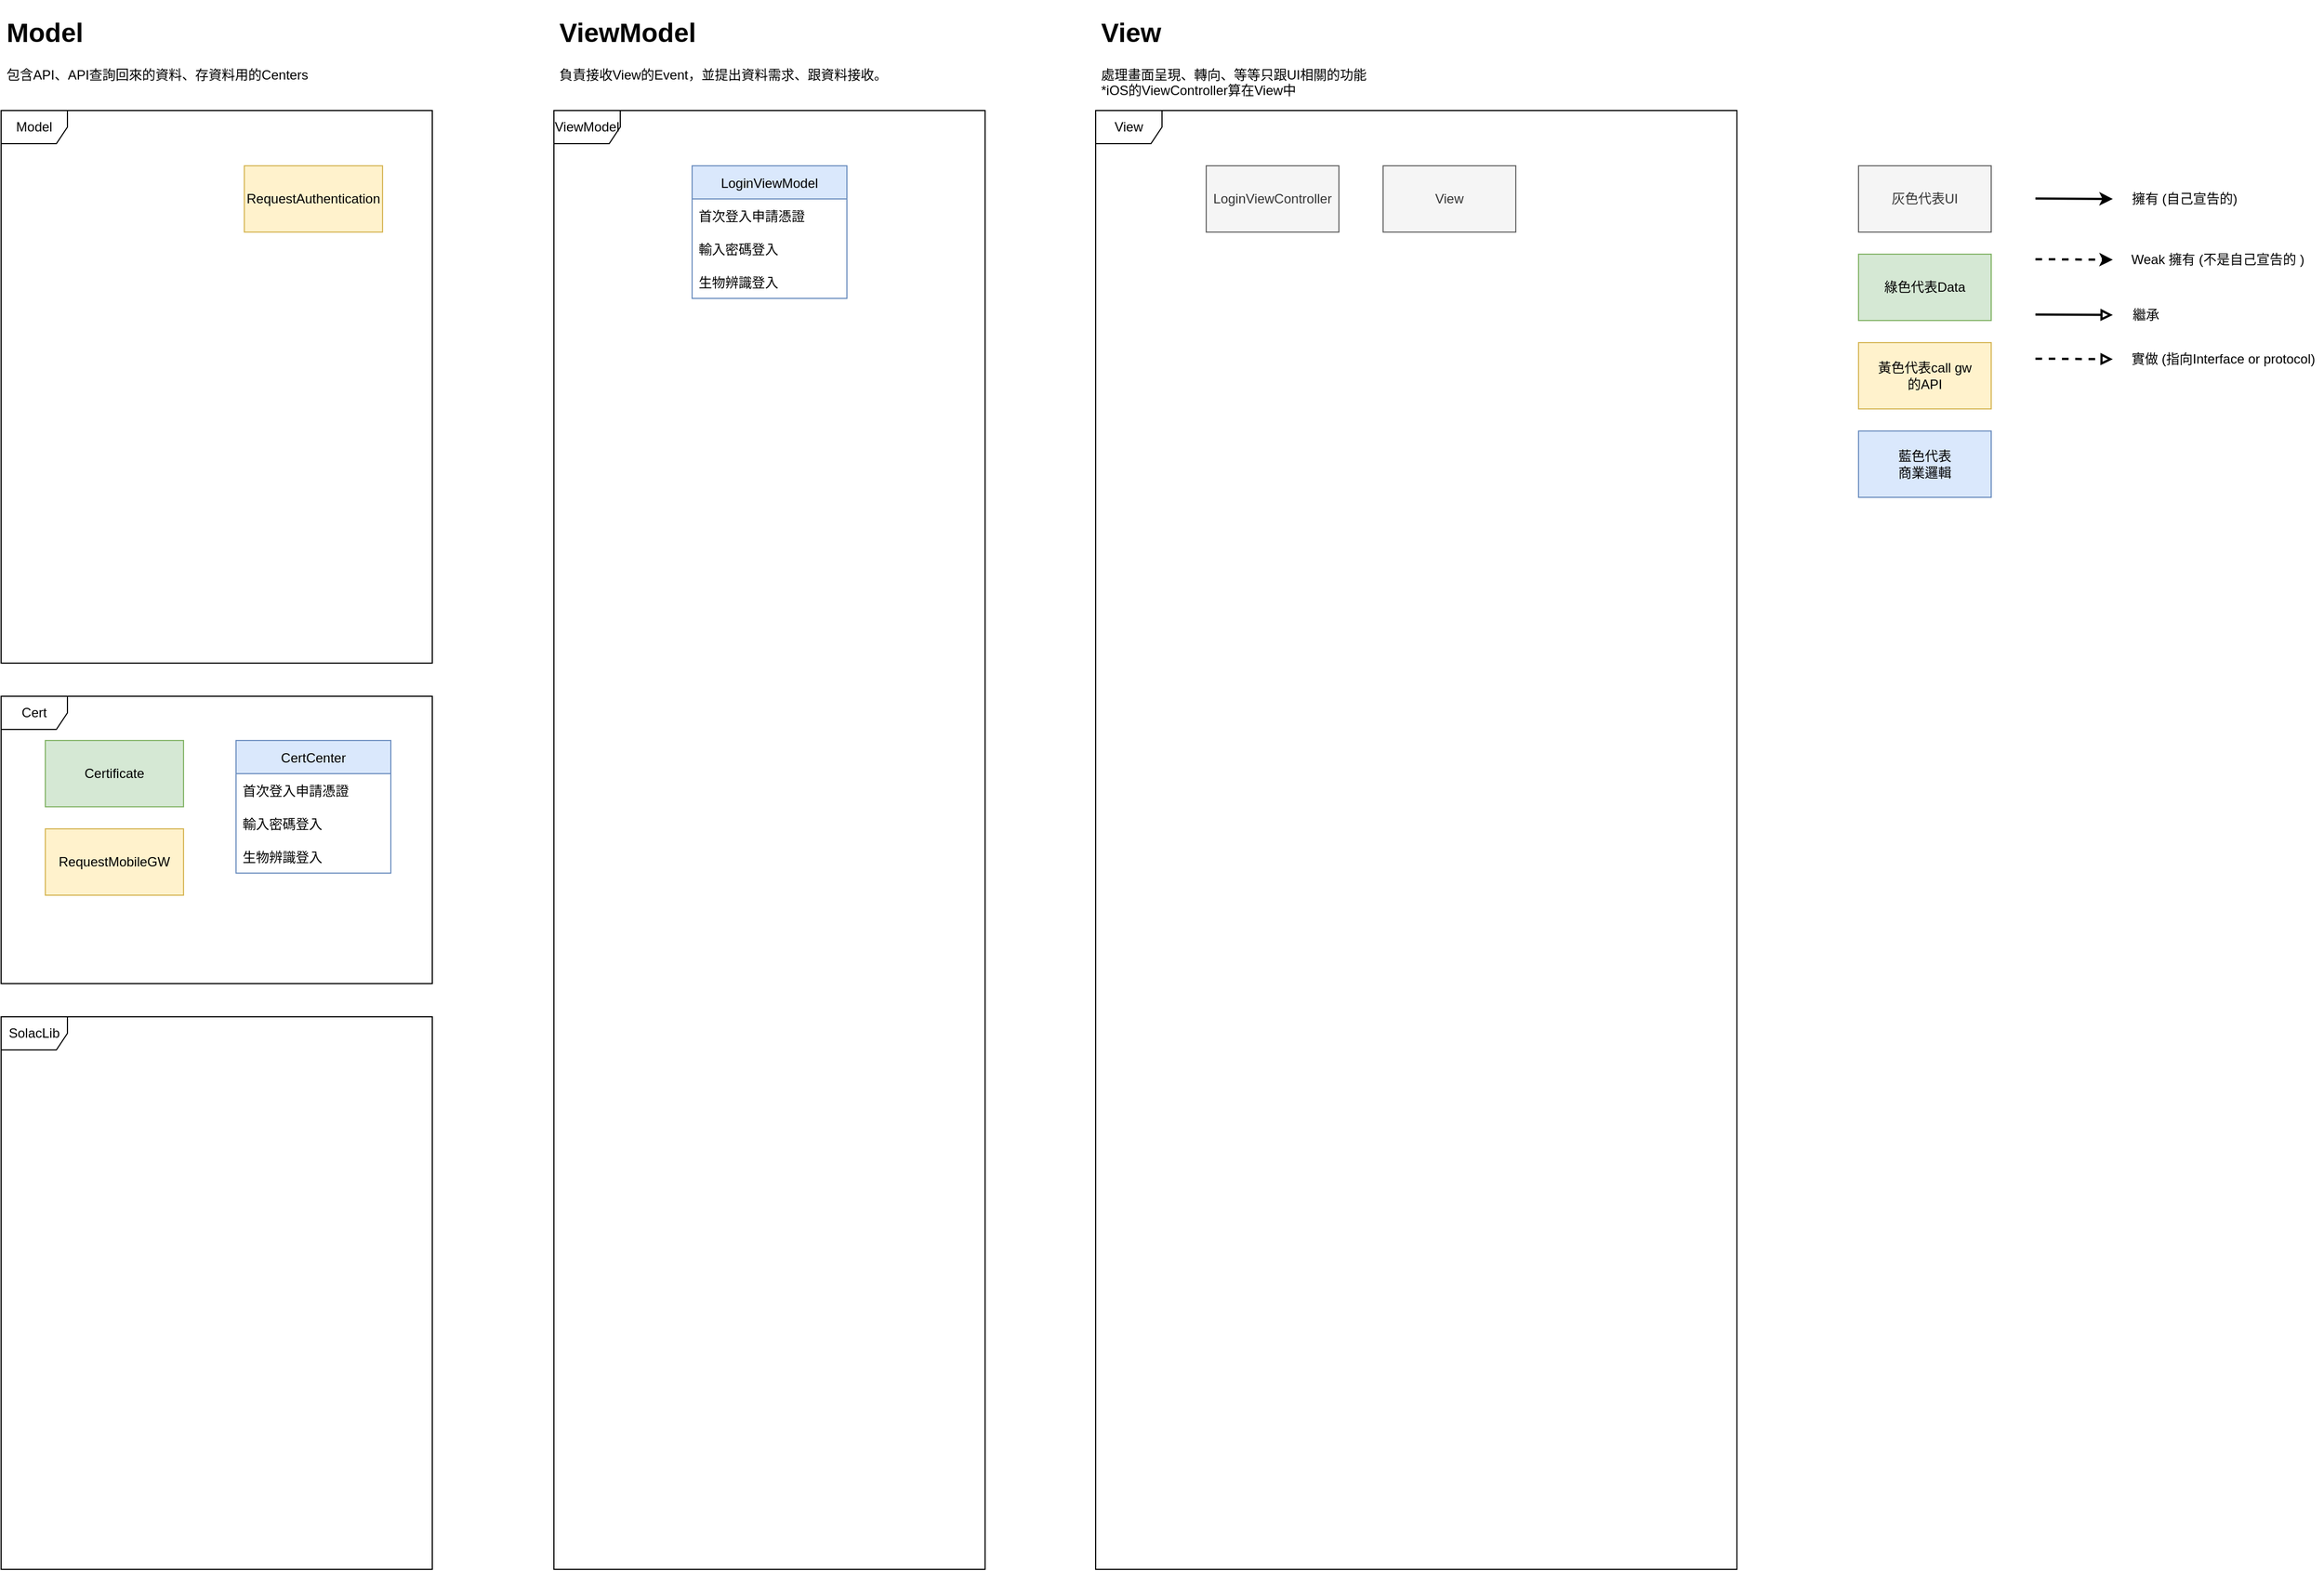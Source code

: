 <mxfile version="20.5.1" type="github">
  <diagram id="-5MKdK6eIRbCkDSXRrTR" name="第 1 页">
    <mxGraphModel dx="1237" dy="663" grid="1" gridSize="10" guides="1" tooltips="1" connect="1" arrows="1" fold="1" page="1" pageScale="1" pageWidth="3300" pageHeight="2339" math="0" shadow="0">
      <root>
        <mxCell id="0" />
        <mxCell id="1" parent="0" />
        <mxCell id="uijvVhA-nRrtOMYBr-LF-1" value="Model" style="shape=umlFrame;whiteSpace=wrap;html=1;" vertex="1" parent="1">
          <mxGeometry x="90" y="170" width="390" height="500" as="geometry" />
        </mxCell>
        <mxCell id="uijvVhA-nRrtOMYBr-LF-2" value="Cert" style="shape=umlFrame;whiteSpace=wrap;html=1;" vertex="1" parent="1">
          <mxGeometry x="90" y="700" width="390" height="260" as="geometry" />
        </mxCell>
        <mxCell id="uijvVhA-nRrtOMYBr-LF-3" value="SolacLib" style="shape=umlFrame;whiteSpace=wrap;html=1;" vertex="1" parent="1">
          <mxGeometry x="90" y="990" width="390" height="500" as="geometry" />
        </mxCell>
        <mxCell id="uijvVhA-nRrtOMYBr-LF-4" value="ViewModel" style="shape=umlFrame;whiteSpace=wrap;html=1;" vertex="1" parent="1">
          <mxGeometry x="590" y="170" width="390" height="1320" as="geometry" />
        </mxCell>
        <mxCell id="uijvVhA-nRrtOMYBr-LF-5" value="&lt;h1&gt;Model&lt;/h1&gt;&lt;p&gt;包含API、API查詢回來的資料、存資料用的Centers&lt;/p&gt;" style="text;html=1;strokeColor=none;fillColor=none;spacing=5;spacingTop=-20;whiteSpace=wrap;overflow=hidden;rounded=0;" vertex="1" parent="1">
          <mxGeometry x="90" y="80" width="390" height="70" as="geometry" />
        </mxCell>
        <mxCell id="uijvVhA-nRrtOMYBr-LF-6" value="&lt;h1&gt;ViewModel&lt;/h1&gt;&lt;p&gt;負責接收View的Event，並提出資料需求、跟資料接收。&lt;/p&gt;" style="text;html=1;strokeColor=none;fillColor=none;spacing=5;spacingTop=-20;whiteSpace=wrap;overflow=hidden;rounded=0;" vertex="1" parent="1">
          <mxGeometry x="590" y="80" width="390" height="70" as="geometry" />
        </mxCell>
        <mxCell id="uijvVhA-nRrtOMYBr-LF-7" value="View" style="shape=umlFrame;whiteSpace=wrap;html=1;" vertex="1" parent="1">
          <mxGeometry x="1080" y="170" width="580" height="1320" as="geometry" />
        </mxCell>
        <mxCell id="uijvVhA-nRrtOMYBr-LF-8" value="&lt;h1&gt;View&lt;/h1&gt;&lt;p&gt;處理畫面呈現、轉向、等等只跟UI相關的功能&lt;br&gt;*iOS的ViewController算在View中&lt;/p&gt;" style="text;html=1;strokeColor=none;fillColor=none;spacing=5;spacingTop=-20;whiteSpace=wrap;overflow=hidden;rounded=0;" vertex="1" parent="1">
          <mxGeometry x="1080" y="80" width="390" height="80" as="geometry" />
        </mxCell>
        <mxCell id="uijvVhA-nRrtOMYBr-LF-10" value="LoginViewController" style="rounded=0;whiteSpace=wrap;html=1;fillColor=#f5f5f5;fontColor=#333333;strokeColor=#666666;" vertex="1" parent="1">
          <mxGeometry x="1180" y="220" width="120" height="60" as="geometry" />
        </mxCell>
        <mxCell id="uijvVhA-nRrtOMYBr-LF-11" value="View" style="rounded=0;whiteSpace=wrap;html=1;fillColor=#f5f5f5;fontColor=#333333;strokeColor=#666666;" vertex="1" parent="1">
          <mxGeometry x="1340" y="220" width="120" height="60" as="geometry" />
        </mxCell>
        <mxCell id="uijvVhA-nRrtOMYBr-LF-12" value="RequestAuthentication" style="rounded=0;whiteSpace=wrap;html=1;fillColor=#fff2cc;strokeColor=#d6b656;" vertex="1" parent="1">
          <mxGeometry x="310" y="220" width="125" height="60" as="geometry" />
        </mxCell>
        <mxCell id="uijvVhA-nRrtOMYBr-LF-16" value="LoginViewModel" style="swimlane;fontStyle=0;childLayout=stackLayout;horizontal=1;startSize=30;horizontalStack=0;resizeParent=1;resizeParentMax=0;resizeLast=0;collapsible=1;marginBottom=0;fillColor=#dae8fc;strokeColor=#6c8ebf;" vertex="1" parent="1">
          <mxGeometry x="715" y="220" width="140" height="120" as="geometry">
            <mxRectangle x="725" y="290" width="60" height="30" as="alternateBounds" />
          </mxGeometry>
        </mxCell>
        <mxCell id="uijvVhA-nRrtOMYBr-LF-17" value="首次登入申請憑證" style="text;strokeColor=none;fillColor=none;align=left;verticalAlign=middle;spacingLeft=4;spacingRight=4;overflow=hidden;points=[[0,0.5],[1,0.5]];portConstraint=eastwest;rotatable=0;" vertex="1" parent="uijvVhA-nRrtOMYBr-LF-16">
          <mxGeometry y="30" width="140" height="30" as="geometry" />
        </mxCell>
        <mxCell id="uijvVhA-nRrtOMYBr-LF-18" value="輸入密碼登入" style="text;strokeColor=none;fillColor=none;align=left;verticalAlign=middle;spacingLeft=4;spacingRight=4;overflow=hidden;points=[[0,0.5],[1,0.5]];portConstraint=eastwest;rotatable=0;" vertex="1" parent="uijvVhA-nRrtOMYBr-LF-16">
          <mxGeometry y="60" width="140" height="30" as="geometry" />
        </mxCell>
        <mxCell id="uijvVhA-nRrtOMYBr-LF-19" value="生物辨識登入" style="text;strokeColor=none;fillColor=none;align=left;verticalAlign=middle;spacingLeft=4;spacingRight=4;overflow=hidden;points=[[0,0.5],[1,0.5]];portConstraint=eastwest;rotatable=0;" vertex="1" parent="uijvVhA-nRrtOMYBr-LF-16">
          <mxGeometry y="90" width="140" height="30" as="geometry" />
        </mxCell>
        <mxCell id="uijvVhA-nRrtOMYBr-LF-24" value="CertCenter" style="swimlane;fontStyle=0;childLayout=stackLayout;horizontal=1;startSize=30;horizontalStack=0;resizeParent=1;resizeParentMax=0;resizeLast=0;collapsible=1;marginBottom=0;fillColor=#dae8fc;strokeColor=#6c8ebf;" vertex="1" parent="1">
          <mxGeometry x="302.5" y="740" width="140" height="120" as="geometry">
            <mxRectangle x="725" y="290" width="60" height="30" as="alternateBounds" />
          </mxGeometry>
        </mxCell>
        <mxCell id="uijvVhA-nRrtOMYBr-LF-25" value="首次登入申請憑證" style="text;strokeColor=none;fillColor=none;align=left;verticalAlign=middle;spacingLeft=4;spacingRight=4;overflow=hidden;points=[[0,0.5],[1,0.5]];portConstraint=eastwest;rotatable=0;" vertex="1" parent="uijvVhA-nRrtOMYBr-LF-24">
          <mxGeometry y="30" width="140" height="30" as="geometry" />
        </mxCell>
        <mxCell id="uijvVhA-nRrtOMYBr-LF-26" value="輸入密碼登入" style="text;strokeColor=none;fillColor=none;align=left;verticalAlign=middle;spacingLeft=4;spacingRight=4;overflow=hidden;points=[[0,0.5],[1,0.5]];portConstraint=eastwest;rotatable=0;" vertex="1" parent="uijvVhA-nRrtOMYBr-LF-24">
          <mxGeometry y="60" width="140" height="30" as="geometry" />
        </mxCell>
        <mxCell id="uijvVhA-nRrtOMYBr-LF-27" value="生物辨識登入" style="text;strokeColor=none;fillColor=none;align=left;verticalAlign=middle;spacingLeft=4;spacingRight=4;overflow=hidden;points=[[0,0.5],[1,0.5]];portConstraint=eastwest;rotatable=0;" vertex="1" parent="uijvVhA-nRrtOMYBr-LF-24">
          <mxGeometry y="90" width="140" height="30" as="geometry" />
        </mxCell>
        <mxCell id="uijvVhA-nRrtOMYBr-LF-28" value="Certificate" style="rounded=0;whiteSpace=wrap;html=1;fillColor=#d5e8d4;strokeColor=#82b366;" vertex="1" parent="1">
          <mxGeometry x="130" y="740" width="125" height="60" as="geometry" />
        </mxCell>
        <mxCell id="uijvVhA-nRrtOMYBr-LF-29" value="RequestMobileGW" style="rounded=0;whiteSpace=wrap;html=1;fillColor=#fff2cc;strokeColor=#d6b656;" vertex="1" parent="1">
          <mxGeometry x="130" y="820" width="125" height="60" as="geometry" />
        </mxCell>
        <mxCell id="uijvVhA-nRrtOMYBr-LF-30" value="灰色代表UI" style="rounded=0;whiteSpace=wrap;html=1;fillColor=#f5f5f5;fontColor=#333333;strokeColor=#666666;" vertex="1" parent="1">
          <mxGeometry x="1770" y="220" width="120" height="60" as="geometry" />
        </mxCell>
        <mxCell id="uijvVhA-nRrtOMYBr-LF-31" value="綠色代表Data" style="rounded=0;whiteSpace=wrap;html=1;fillColor=#d5e8d4;strokeColor=#82b366;" vertex="1" parent="1">
          <mxGeometry x="1770" y="300" width="120" height="60" as="geometry" />
        </mxCell>
        <mxCell id="uijvVhA-nRrtOMYBr-LF-32" value="黃色代表call gw&lt;br&gt;的API" style="rounded=0;whiteSpace=wrap;html=1;fillColor=#fff2cc;strokeColor=#d6b656;" vertex="1" parent="1">
          <mxGeometry x="1770" y="380" width="120" height="60" as="geometry" />
        </mxCell>
        <mxCell id="uijvVhA-nRrtOMYBr-LF-33" value="藍色代表&lt;br&gt;商業邏輯" style="rounded=0;whiteSpace=wrap;html=1;fillColor=#dae8fc;strokeColor=#6c8ebf;" vertex="1" parent="1">
          <mxGeometry x="1770" y="460" width="120" height="60" as="geometry" />
        </mxCell>
        <mxCell id="uijvVhA-nRrtOMYBr-LF-34" value="" style="endArrow=classic;html=1;rounded=0;strokeWidth=2;" edge="1" parent="1">
          <mxGeometry width="50" height="50" relative="1" as="geometry">
            <mxPoint x="1930" y="249.57" as="sourcePoint" />
            <mxPoint x="2000" y="250" as="targetPoint" />
          </mxGeometry>
        </mxCell>
        <mxCell id="uijvVhA-nRrtOMYBr-LF-35" value="擁有 (自己宣告的)" style="text;html=1;strokeColor=none;fillColor=none;align=center;verticalAlign=middle;whiteSpace=wrap;rounded=0;" vertex="1" parent="1">
          <mxGeometry x="2010" y="235" width="110" height="30" as="geometry" />
        </mxCell>
        <mxCell id="uijvVhA-nRrtOMYBr-LF-36" value="" style="endArrow=classic;html=1;rounded=0;strokeWidth=2;dashed=1;" edge="1" parent="1">
          <mxGeometry width="50" height="50" relative="1" as="geometry">
            <mxPoint x="1930" y="304.57" as="sourcePoint" />
            <mxPoint x="2000" y="305.0" as="targetPoint" />
          </mxGeometry>
        </mxCell>
        <mxCell id="uijvVhA-nRrtOMYBr-LF-37" value="Weak 擁有 (不是自己宣告的 )" style="text;html=1;strokeColor=none;fillColor=none;align=center;verticalAlign=middle;whiteSpace=wrap;rounded=0;" vertex="1" parent="1">
          <mxGeometry x="2010" y="290" width="170" height="30" as="geometry" />
        </mxCell>
        <mxCell id="uijvVhA-nRrtOMYBr-LF-38" value="" style="endArrow=block;html=1;rounded=0;strokeWidth=2;endFill=0;" edge="1" parent="1">
          <mxGeometry width="50" height="50" relative="1" as="geometry">
            <mxPoint x="1930" y="354.57" as="sourcePoint" />
            <mxPoint x="2000" y="355.0" as="targetPoint" />
          </mxGeometry>
        </mxCell>
        <mxCell id="uijvVhA-nRrtOMYBr-LF-39" value="繼承" style="text;html=1;strokeColor=none;fillColor=none;align=center;verticalAlign=middle;whiteSpace=wrap;rounded=0;" vertex="1" parent="1">
          <mxGeometry x="2010" y="340" width="40" height="30" as="geometry" />
        </mxCell>
        <mxCell id="uijvVhA-nRrtOMYBr-LF-42" value="" style="endArrow=block;html=1;rounded=0;strokeWidth=2;endFill=0;dashed=1;" edge="1" parent="1">
          <mxGeometry width="50" height="50" relative="1" as="geometry">
            <mxPoint x="1930" y="394.57" as="sourcePoint" />
            <mxPoint x="2000" y="395.0" as="targetPoint" />
          </mxGeometry>
        </mxCell>
        <mxCell id="uijvVhA-nRrtOMYBr-LF-43" value="實做 (指向Interface or protocol)" style="text;html=1;strokeColor=none;fillColor=none;align=center;verticalAlign=middle;whiteSpace=wrap;rounded=0;" vertex="1" parent="1">
          <mxGeometry x="2010" y="380" width="180" height="30" as="geometry" />
        </mxCell>
      </root>
    </mxGraphModel>
  </diagram>
</mxfile>
